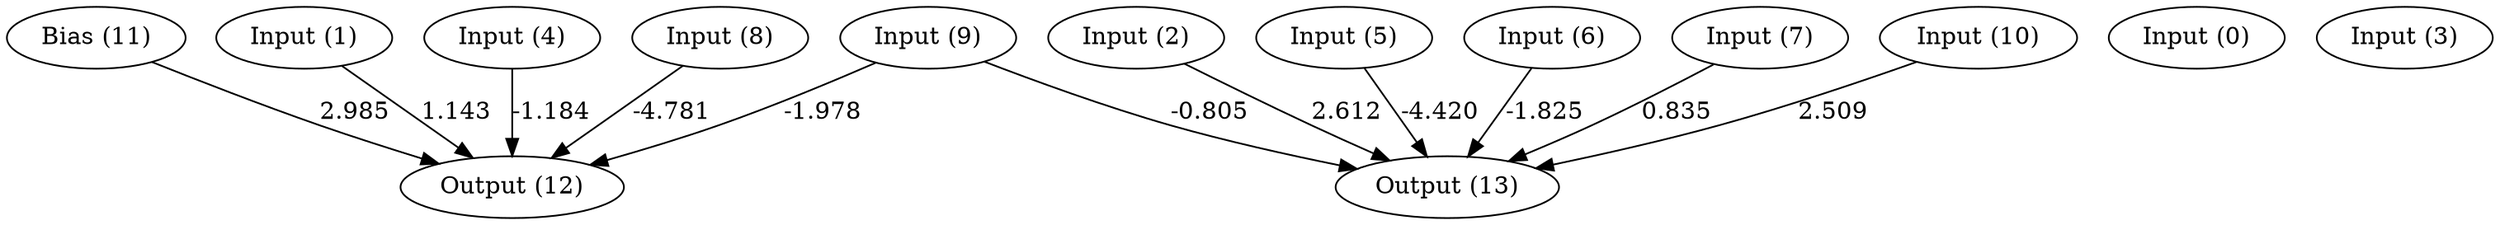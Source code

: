 digraph G {
  11 [ label="Bias (11)" ];
  0 [ label="Input (0)" ];
  1 [ label="Input (1)" ];
  2 [ label="Input (2)" ];
  3 [ label="Input (3)" ];
  4 [ label="Input (4)" ];
  5 [ label="Input (5)" ];
  6 [ label="Input (6)" ];
  7 [ label="Input (7)" ];
  8 [ label="Input (8)" ];
  9 [ label="Input (9)" ];
  10 [ label="Input (10)" ];
  12 [ label="Output (12)" ];
  13 [ label="Output (13)" ];
  { rank=same 11 0 1 2 3 4 5 6 7 8 9 10 }
  { rank=same 12 13 }
  11 -> 12 [ label="2.985" ];
  1 -> 12 [ label="1.143" ];
  2 -> 13 [ label="2.612" ];
  4 -> 12 [ label="-1.184" ];
  5 -> 13 [ label="-4.420" ];
  6 -> 13 [ label="-1.825" ];
  7 -> 13 [ label="0.835" ];
  8 -> 12 [ label="-4.781" ];
  9 -> 12 [ label="-1.978" ];
  9 -> 13 [ label="-0.805" ];
  10 -> 13 [ label="2.509" ];
}
